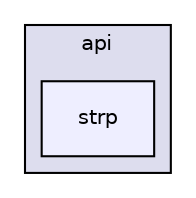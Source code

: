 digraph "strp" {
  compound=true
  node [ fontsize="10", fontname="Helvetica"];
  edge [ labelfontsize="10", labelfontname="Helvetica"];
  subgraph clusterdir_0188a3e6da905bc60aceb35bf790b8c9 {
    graph [ bgcolor="#ddddee", pencolor="black", label="api" fontname="Helvetica", fontsize="10", URL="dir_0188a3e6da905bc60aceb35bf790b8c9.html"]
  dir_b542e30cfb16eadf37e3dcc698c1cad3 [shape=box, label="strp", style="filled", fillcolor="#eeeeff", pencolor="black", URL="dir_b542e30cfb16eadf37e3dcc698c1cad3.html"];
  }
}
